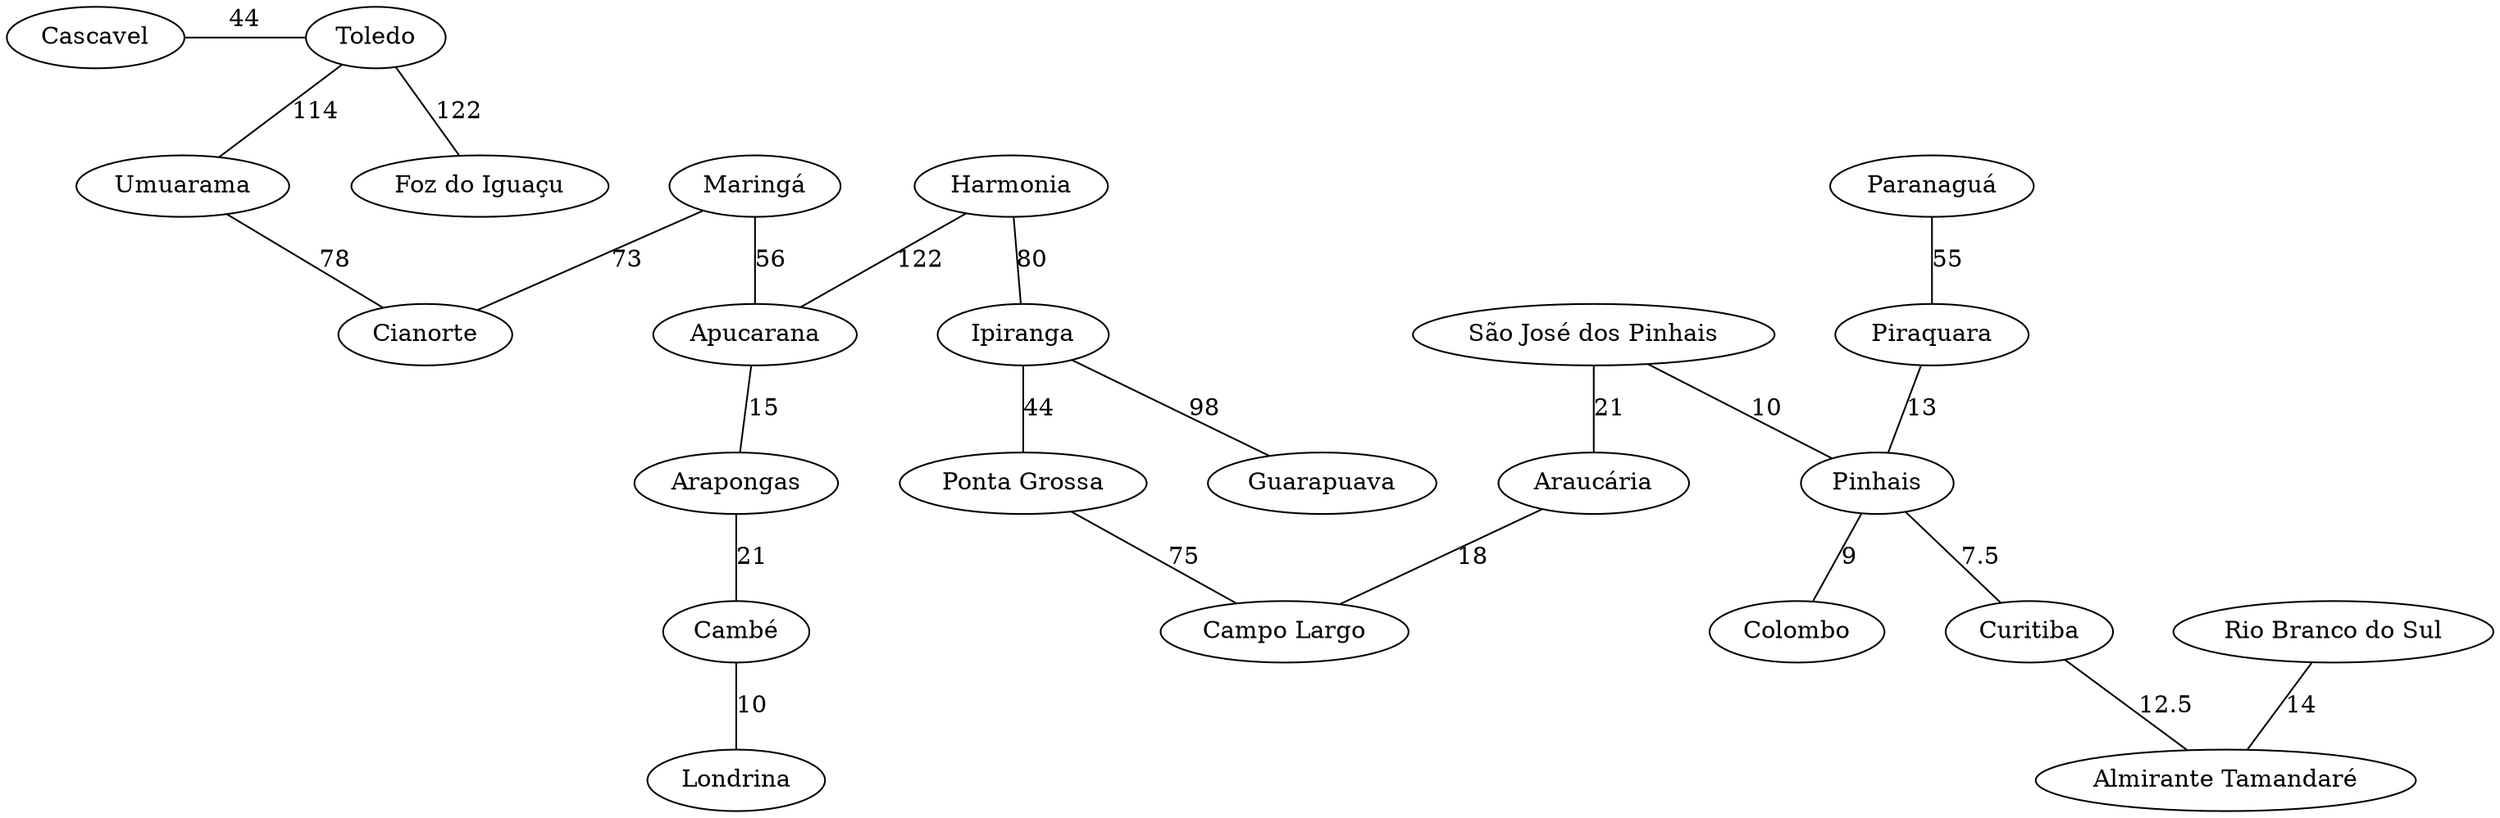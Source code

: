 graph dist_mst {
    // size = "4,4";
    node [shape=ellipse]
    ranksep = "0.5 equally"
    nodesep = "0.5 equally"
    {rank = same; Cascavel; Toledo;}
    // rankdir=TB

    "Pinhais" -- "Curitiba"                       [label = "7.5"]
    "Pinhais" -- "Colombo"                        [label = "9"]
    "Cambé" -- "Londrina"                         [label = "10"]
    "São José dos Pinhais" -- "Pinhais"           [label = "10"]
    "Curitiba" -- "Almirante Tamandaré"           [label = "12.5"]
    "Piraquara" -- "Pinhais"                      [label = "13"]
    "Rio Branco do Sul" -- "Almirante Tamandaré"  [label = "14"]
    "Apucarana" -- "Arapongas"                    [label = "15"]
    "Araucária" -- "Campo Largo"                  [label = "18"]
    "São José dos Pinhais" -- "Araucária"         [label = "21"]
    "Arapongas" -- "Cambé"                        [label = "21"]
    "Ipiranga" -- "Ponta Grossa"                  [label = "44"]
    "Cascavel" -- "Toledo"                        [label = "44"]
    "Paranaguá" -- "Piraquara"                    [label = "55"]
    "Maringá" -- "Apucarana"                      [label = "56"]
    "Maringá" -- "Cianorte"                       [label = "73"]
    "Ponta Grossa" -- "Campo Largo"               [label = "75"]
    "Umuarama" -- "Cianorte"                      [label = "78"]
    "Harmonia" -- "Ipiranga"                      [label = "80"]
    "Ipiranga" -- "Guarapuava"                    [label = "98"]
    "Toledo" -- "Umuarama"                        [label = "114"]
    "Toledo" -- "Foz do Iguaçu"                   [label = "122"]
    "Harmonia" -- "Apucarana"                     [label = "122"]
}
